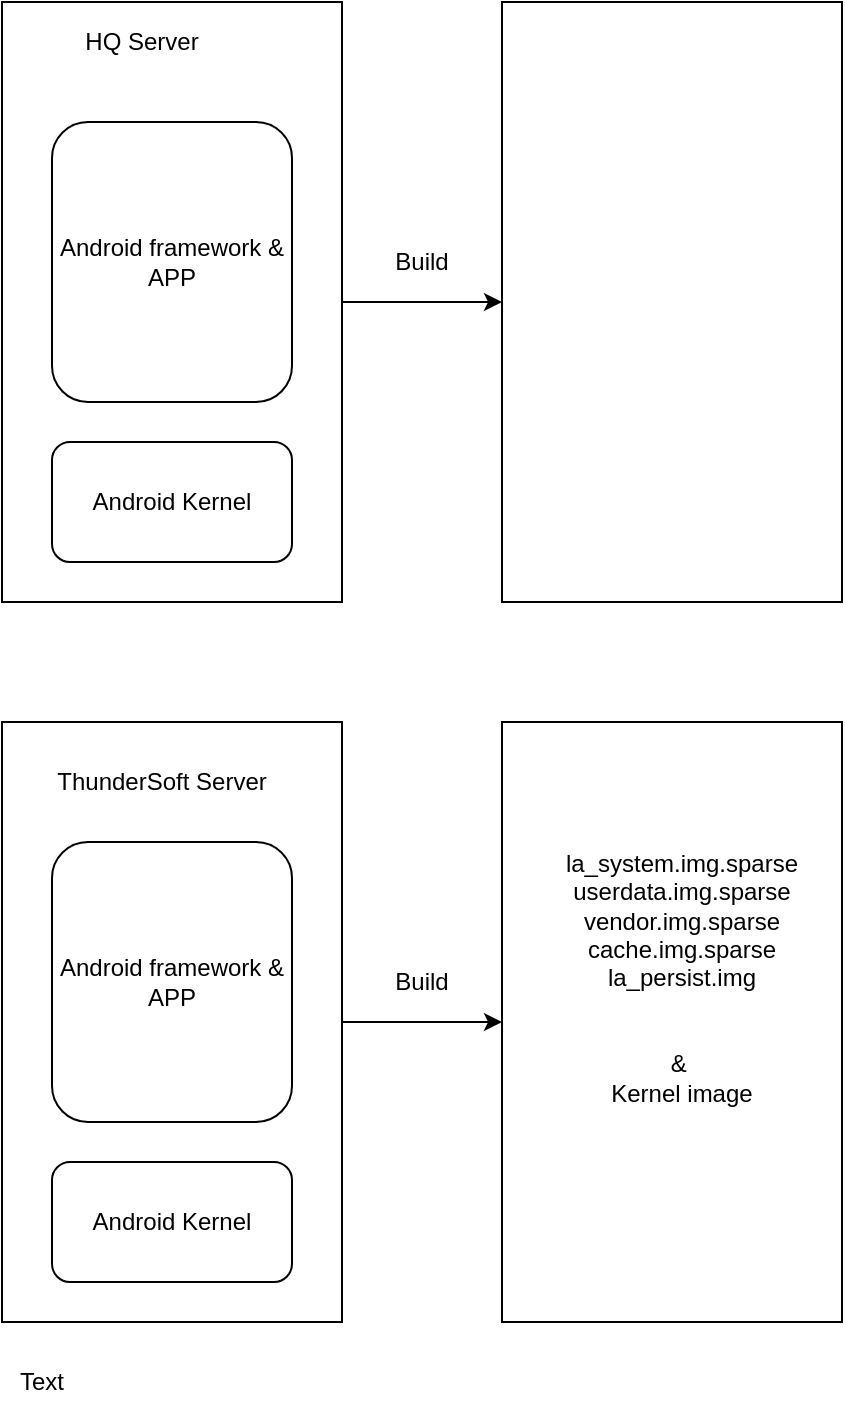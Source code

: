 <mxfile version="12.2.2" type="github" pages="1">
  <diagram id="kgOiKqjmY7E-eNFTO_uU" name="Page-1">
    <mxGraphModel dx="1408" dy="748" grid="1" gridSize="10" guides="1" tooltips="1" connect="1" arrows="1" fold="1" page="1" pageScale="1" pageWidth="850" pageHeight="1100" math="0" shadow="0">
      <root>
        <mxCell id="0"/>
        <mxCell id="1" parent="0"/>
        <mxCell id="LInNzG0QfI24UNhKXFxT-13" value="" style="edgeStyle=orthogonalEdgeStyle;rounded=0;orthogonalLoop=1;jettySize=auto;html=1;" edge="1" parent="1" source="LInNzG0QfI24UNhKXFxT-1" target="LInNzG0QfI24UNhKXFxT-12">
          <mxGeometry relative="1" as="geometry"/>
        </mxCell>
        <mxCell id="LInNzG0QfI24UNhKXFxT-1" value="" style="rounded=0;whiteSpace=wrap;html=1;" vertex="1" parent="1">
          <mxGeometry x="160" y="190" width="170" height="300" as="geometry"/>
        </mxCell>
        <mxCell id="LInNzG0QfI24UNhKXFxT-12" value="" style="rounded=0;whiteSpace=wrap;html=1;" vertex="1" parent="1">
          <mxGeometry x="410" y="190" width="170" height="300" as="geometry"/>
        </mxCell>
        <mxCell id="LInNzG0QfI24UNhKXFxT-4" value="Android framework &amp;amp; APP" style="rounded=1;whiteSpace=wrap;html=1;" vertex="1" parent="1">
          <mxGeometry x="185" y="250" width="120" height="140" as="geometry"/>
        </mxCell>
        <mxCell id="LInNzG0QfI24UNhKXFxT-5" value="Android Kernel" style="rounded=1;whiteSpace=wrap;html=1;" vertex="1" parent="1">
          <mxGeometry x="185" y="410" width="120" height="60" as="geometry"/>
        </mxCell>
        <mxCell id="LInNzG0QfI24UNhKXFxT-16" value="" style="edgeStyle=orthogonalEdgeStyle;rounded=0;orthogonalLoop=1;jettySize=auto;html=1;" edge="1" parent="1" source="LInNzG0QfI24UNhKXFxT-6" target="LInNzG0QfI24UNhKXFxT-15">
          <mxGeometry relative="1" as="geometry"/>
        </mxCell>
        <mxCell id="LInNzG0QfI24UNhKXFxT-6" value="" style="rounded=0;whiteSpace=wrap;html=1;" vertex="1" parent="1">
          <mxGeometry x="160" y="550" width="170" height="300" as="geometry"/>
        </mxCell>
        <mxCell id="LInNzG0QfI24UNhKXFxT-15" value="" style="rounded=0;whiteSpace=wrap;html=1;" vertex="1" parent="1">
          <mxGeometry x="410" y="550" width="170" height="300" as="geometry"/>
        </mxCell>
        <mxCell id="LInNzG0QfI24UNhKXFxT-7" value="&lt;span style=&quot;white-space: normal&quot;&gt;Android framework &amp;amp; APP&lt;/span&gt;" style="rounded=1;whiteSpace=wrap;html=1;" vertex="1" parent="1">
          <mxGeometry x="185" y="610" width="120" height="140" as="geometry"/>
        </mxCell>
        <mxCell id="LInNzG0QfI24UNhKXFxT-8" value="Android Kernel" style="rounded=1;whiteSpace=wrap;html=1;" vertex="1" parent="1">
          <mxGeometry x="185" y="770" width="120" height="60" as="geometry"/>
        </mxCell>
        <mxCell id="LInNzG0QfI24UNhKXFxT-9" value="Text" style="text;html=1;strokeColor=none;fillColor=none;align=center;verticalAlign=middle;whiteSpace=wrap;rounded=0;" vertex="1" parent="1">
          <mxGeometry x="160" y="870" width="40" height="20" as="geometry"/>
        </mxCell>
        <mxCell id="LInNzG0QfI24UNhKXFxT-10" value="HQ Server" style="text;html=1;strokeColor=none;fillColor=none;align=center;verticalAlign=middle;whiteSpace=wrap;rounded=0;" vertex="1" parent="1">
          <mxGeometry x="180" y="200" width="100" height="20" as="geometry"/>
        </mxCell>
        <mxCell id="LInNzG0QfI24UNhKXFxT-11" value="ThunderSoft Server" style="text;html=1;strokeColor=none;fillColor=none;align=center;verticalAlign=middle;whiteSpace=wrap;rounded=0;" vertex="1" parent="1">
          <mxGeometry x="180" y="570" width="120" height="20" as="geometry"/>
        </mxCell>
        <mxCell id="LInNzG0QfI24UNhKXFxT-14" value="Build" style="text;html=1;strokeColor=none;fillColor=none;align=center;verticalAlign=middle;whiteSpace=wrap;rounded=0;" vertex="1" parent="1">
          <mxGeometry x="350" y="310" width="40" height="20" as="geometry"/>
        </mxCell>
        <mxCell id="LInNzG0QfI24UNhKXFxT-17" value="Build" style="text;html=1;strokeColor=none;fillColor=none;align=center;verticalAlign=middle;whiteSpace=wrap;rounded=0;" vertex="1" parent="1">
          <mxGeometry x="350" y="670" width="40" height="20" as="geometry"/>
        </mxCell>
        <mxCell id="LInNzG0QfI24UNhKXFxT-19" value="&lt;div&gt;la_system.img.sparse&lt;/div&gt;&lt;div&gt;userdata.img.sparse&lt;/div&gt;&lt;div&gt;vendor.img.sparse&lt;/div&gt;&lt;div&gt;cache.img.sparse&lt;/div&gt;&lt;div&gt;la_persist.img&lt;/div&gt;&lt;div&gt;&lt;br&gt;&lt;/div&gt;&lt;div&gt;&lt;br&gt;&lt;/div&gt;&lt;div&gt;&amp;amp;&amp;nbsp;&lt;/div&gt;&lt;div&gt;Kernel image&lt;/div&gt;" style="text;html=1;strokeColor=none;fillColor=none;align=center;verticalAlign=middle;whiteSpace=wrap;rounded=0;" vertex="1" parent="1">
          <mxGeometry x="435" y="585" width="130" height="185" as="geometry"/>
        </mxCell>
      </root>
    </mxGraphModel>
  </diagram>
</mxfile>
